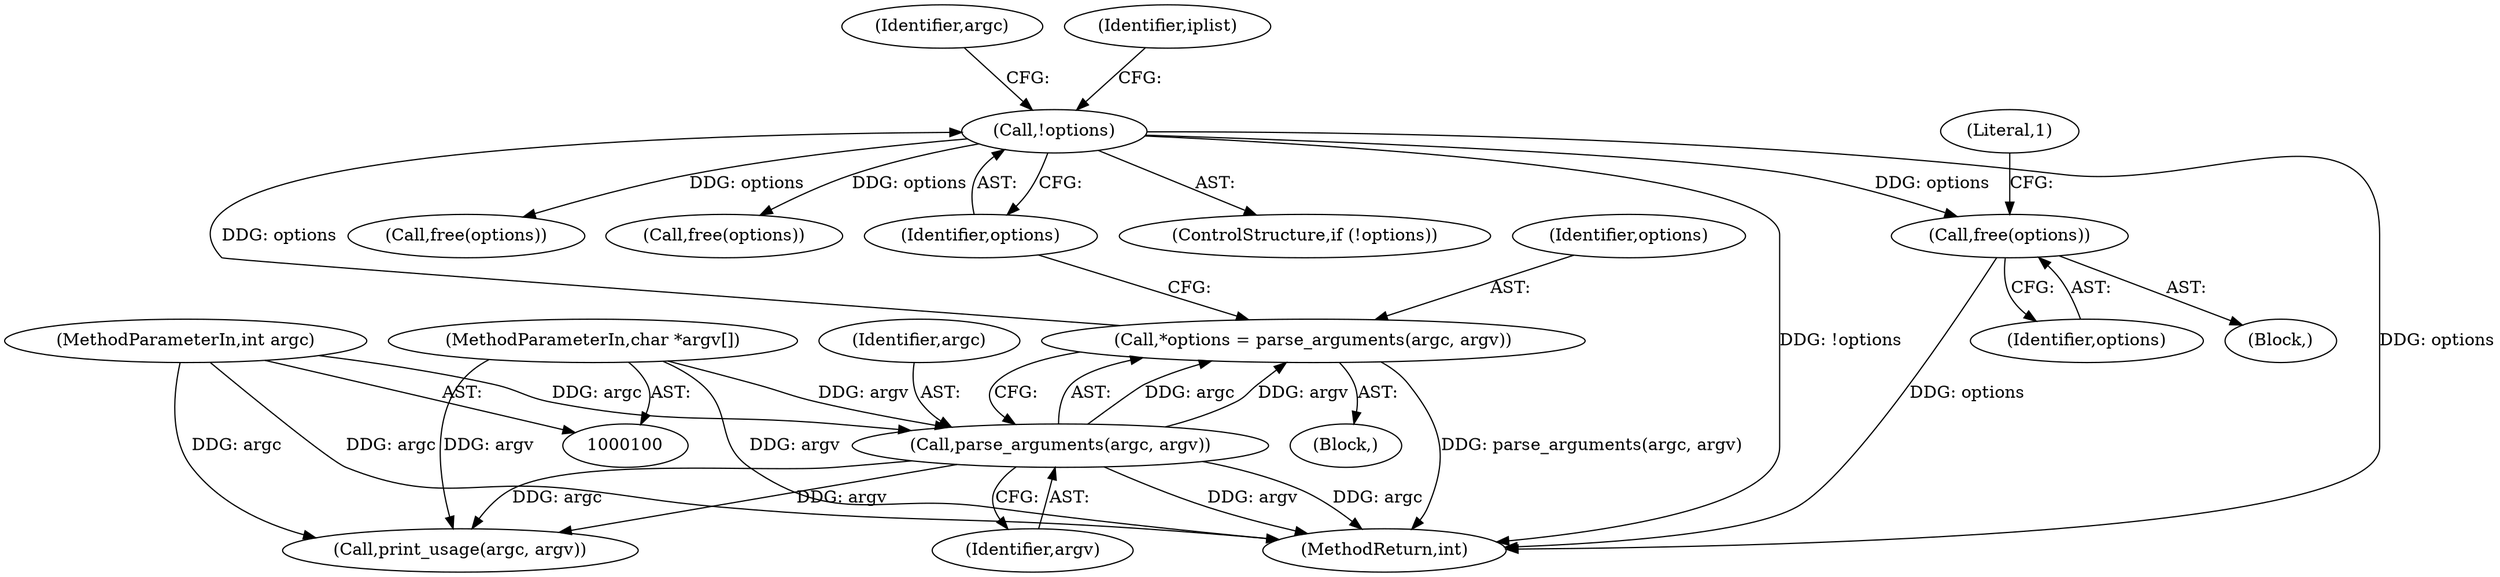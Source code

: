 digraph "0_libplist_7391a506352c009fe044dead7baad9e22dd279ee@API" {
"1000260" [label="(Call,free(options))"];
"1000136" [label="(Call,!options)"];
"1000130" [label="(Call,*options = parse_arguments(argc, argv))"];
"1000132" [label="(Call,parse_arguments(argc, argv))"];
"1000101" [label="(MethodParameterIn,int argc)"];
"1000102" [label="(MethodParameterIn,char *argv[])"];
"1000139" [label="(Call,print_usage(argc, argv))"];
"1000130" [label="(Call,*options = parse_arguments(argc, argv))"];
"1000137" [label="(Identifier,options)"];
"1000155" [label="(Call,free(options))"];
"1000284" [label="(Call,free(options))"];
"1000140" [label="(Identifier,argc)"];
"1000101" [label="(MethodParameterIn,int argc)"];
"1000136" [label="(Call,!options)"];
"1000135" [label="(ControlStructure,if (!options))"];
"1000133" [label="(Identifier,argc)"];
"1000131" [label="(Identifier,options)"];
"1000103" [label="(Block,)"];
"1000102" [label="(MethodParameterIn,char *argv[])"];
"1000263" [label="(Literal,1)"];
"1000288" [label="(MethodReturn,int)"];
"1000134" [label="(Identifier,argv)"];
"1000132" [label="(Call,parse_arguments(argc, argv))"];
"1000260" [label="(Call,free(options))"];
"1000261" [label="(Identifier,options)"];
"1000145" [label="(Identifier,iplist)"];
"1000259" [label="(Block,)"];
"1000260" -> "1000259"  [label="AST: "];
"1000260" -> "1000261"  [label="CFG: "];
"1000261" -> "1000260"  [label="AST: "];
"1000263" -> "1000260"  [label="CFG: "];
"1000260" -> "1000288"  [label="DDG: options"];
"1000136" -> "1000260"  [label="DDG: options"];
"1000136" -> "1000135"  [label="AST: "];
"1000136" -> "1000137"  [label="CFG: "];
"1000137" -> "1000136"  [label="AST: "];
"1000140" -> "1000136"  [label="CFG: "];
"1000145" -> "1000136"  [label="CFG: "];
"1000136" -> "1000288"  [label="DDG: !options"];
"1000136" -> "1000288"  [label="DDG: options"];
"1000130" -> "1000136"  [label="DDG: options"];
"1000136" -> "1000155"  [label="DDG: options"];
"1000136" -> "1000284"  [label="DDG: options"];
"1000130" -> "1000103"  [label="AST: "];
"1000130" -> "1000132"  [label="CFG: "];
"1000131" -> "1000130"  [label="AST: "];
"1000132" -> "1000130"  [label="AST: "];
"1000137" -> "1000130"  [label="CFG: "];
"1000130" -> "1000288"  [label="DDG: parse_arguments(argc, argv)"];
"1000132" -> "1000130"  [label="DDG: argc"];
"1000132" -> "1000130"  [label="DDG: argv"];
"1000132" -> "1000134"  [label="CFG: "];
"1000133" -> "1000132"  [label="AST: "];
"1000134" -> "1000132"  [label="AST: "];
"1000132" -> "1000288"  [label="DDG: argv"];
"1000132" -> "1000288"  [label="DDG: argc"];
"1000101" -> "1000132"  [label="DDG: argc"];
"1000102" -> "1000132"  [label="DDG: argv"];
"1000132" -> "1000139"  [label="DDG: argc"];
"1000132" -> "1000139"  [label="DDG: argv"];
"1000101" -> "1000100"  [label="AST: "];
"1000101" -> "1000288"  [label="DDG: argc"];
"1000101" -> "1000139"  [label="DDG: argc"];
"1000102" -> "1000100"  [label="AST: "];
"1000102" -> "1000288"  [label="DDG: argv"];
"1000102" -> "1000139"  [label="DDG: argv"];
}
